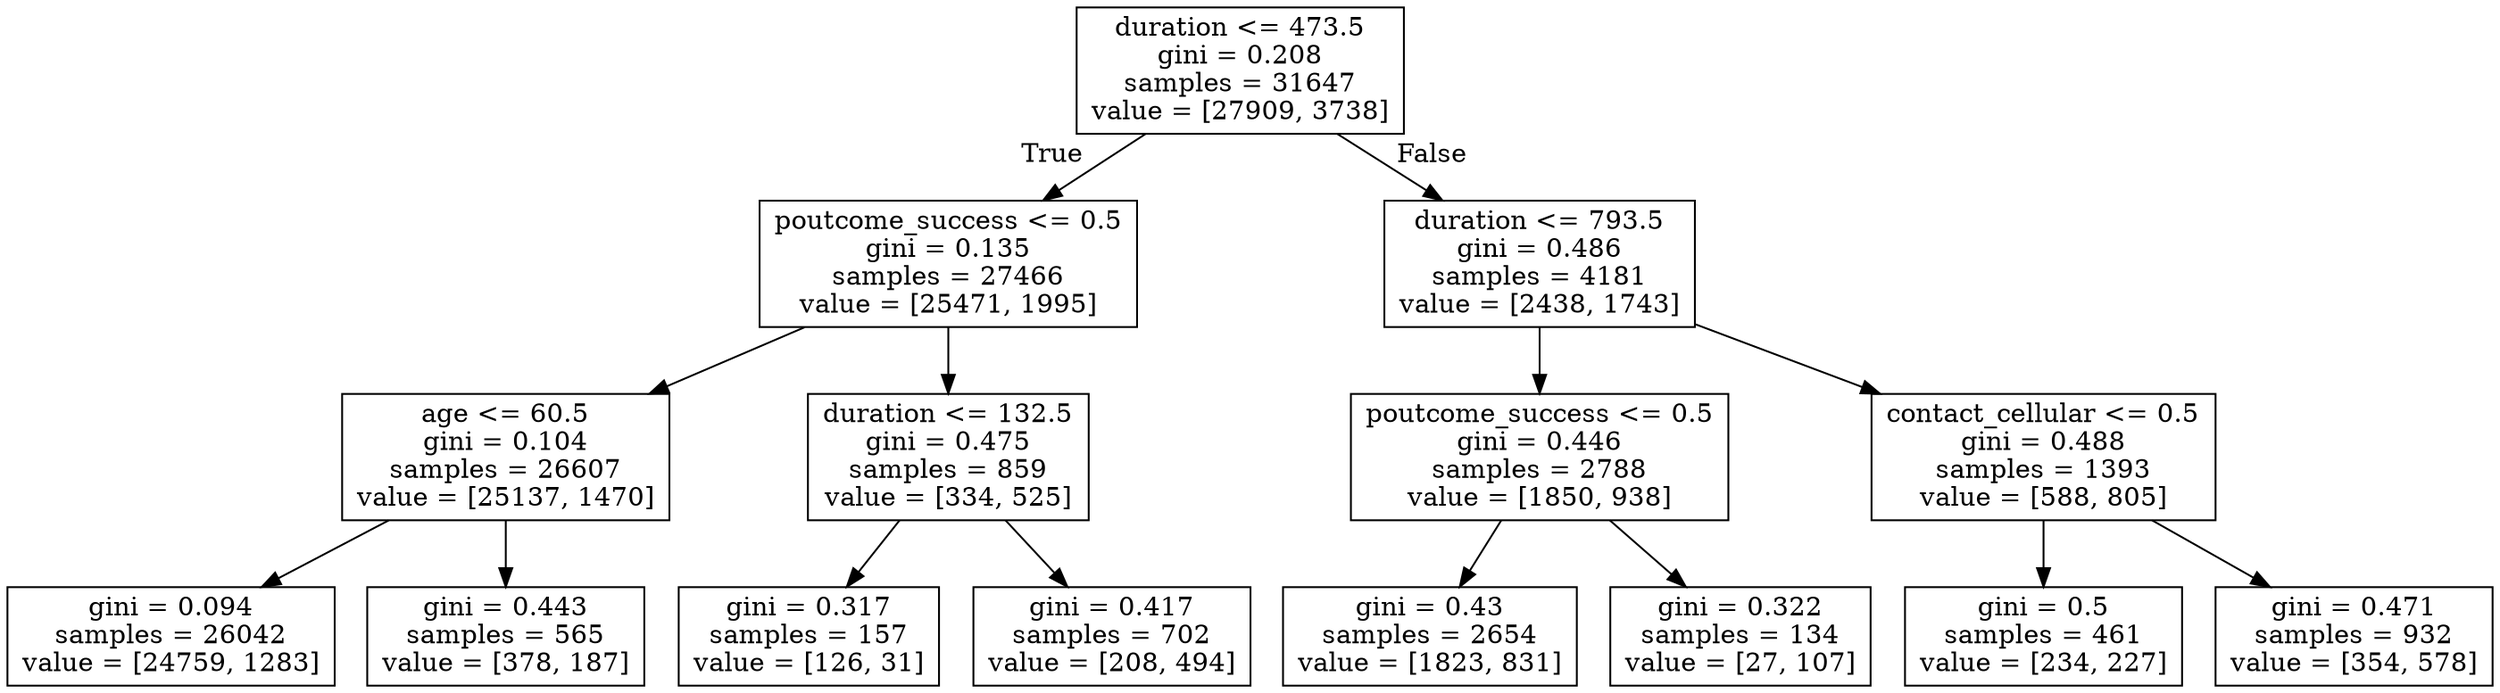 digraph Tree {
node [shape=box] ;
0 [label="duration <= 473.5\ngini = 0.208\nsamples = 31647\nvalue = [27909, 3738]"] ;
1 [label="poutcome_success <= 0.5\ngini = 0.135\nsamples = 27466\nvalue = [25471, 1995]"] ;
0 -> 1 [labeldistance=2.5, labelangle=45, headlabel="True"] ;
2 [label="age <= 60.5\ngini = 0.104\nsamples = 26607\nvalue = [25137, 1470]"] ;
1 -> 2 ;
3 [label="gini = 0.094\nsamples = 26042\nvalue = [24759, 1283]"] ;
2 -> 3 ;
4 [label="gini = 0.443\nsamples = 565\nvalue = [378, 187]"] ;
2 -> 4 ;
5 [label="duration <= 132.5\ngini = 0.475\nsamples = 859\nvalue = [334, 525]"] ;
1 -> 5 ;
6 [label="gini = 0.317\nsamples = 157\nvalue = [126, 31]"] ;
5 -> 6 ;
7 [label="gini = 0.417\nsamples = 702\nvalue = [208, 494]"] ;
5 -> 7 ;
8 [label="duration <= 793.5\ngini = 0.486\nsamples = 4181\nvalue = [2438, 1743]"] ;
0 -> 8 [labeldistance=2.5, labelangle=-45, headlabel="False"] ;
9 [label="poutcome_success <= 0.5\ngini = 0.446\nsamples = 2788\nvalue = [1850, 938]"] ;
8 -> 9 ;
10 [label="gini = 0.43\nsamples = 2654\nvalue = [1823, 831]"] ;
9 -> 10 ;
11 [label="gini = 0.322\nsamples = 134\nvalue = [27, 107]"] ;
9 -> 11 ;
12 [label="contact_cellular <= 0.5\ngini = 0.488\nsamples = 1393\nvalue = [588, 805]"] ;
8 -> 12 ;
13 [label="gini = 0.5\nsamples = 461\nvalue = [234, 227]"] ;
12 -> 13 ;
14 [label="gini = 0.471\nsamples = 932\nvalue = [354, 578]"] ;
12 -> 14 ;
}
